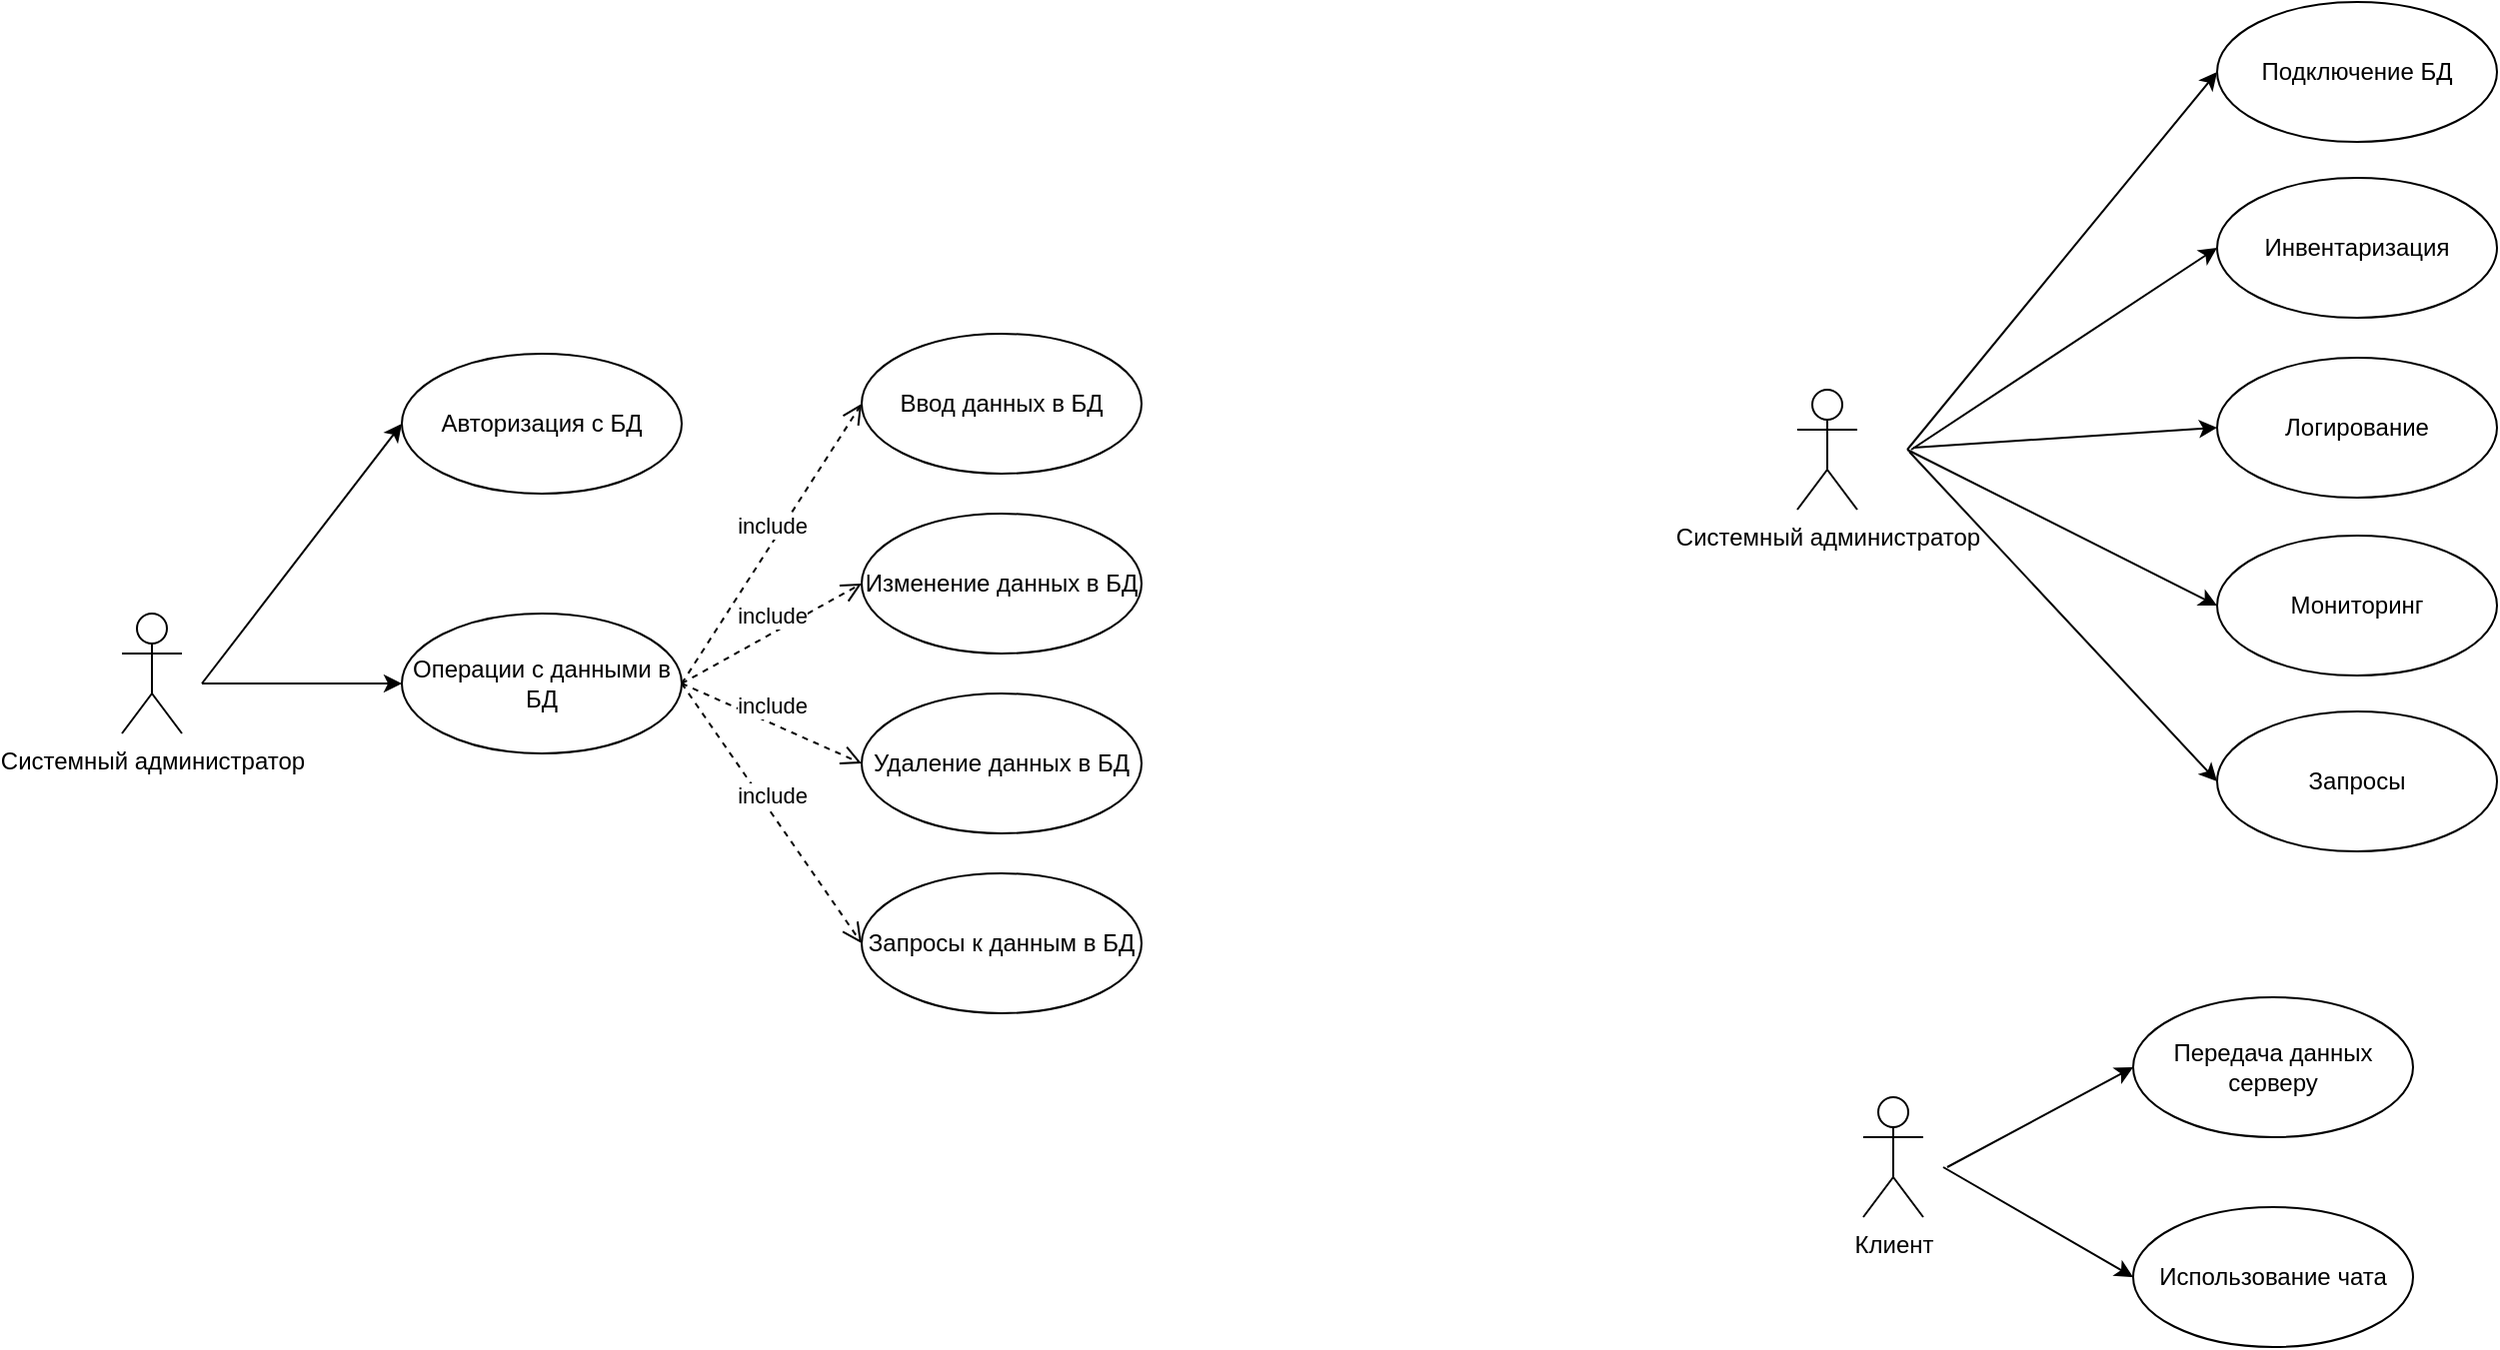 <mxfile version="13.1.14" type="github">
  <diagram id="RC0_b64wAdmyMu5P7v91" name="Page-1">
    <mxGraphModel dx="763" dy="946" grid="0" gridSize="10" guides="1" tooltips="1" connect="1" arrows="1" fold="1" page="0" pageScale="1" pageWidth="1100" pageHeight="850" math="0" shadow="0">
      <root>
        <mxCell id="0" />
        <mxCell id="1" parent="0" />
        <mxCell id="IA-KHhUkWGW9DsU5HXB7-1" value="Системный администратор" style="shape=umlActor;verticalLabelPosition=bottom;labelBackgroundColor=#ffffff;verticalAlign=top;html=1;" parent="1" vertex="1">
          <mxGeometry x="120" y="220" width="30" height="60" as="geometry" />
        </mxCell>
        <mxCell id="xqiQ21x0fGV3KOlMGPGb-1" value="Операции с данными в БД" style="ellipse;whiteSpace=wrap;html=1;" parent="1" vertex="1">
          <mxGeometry x="260" y="220" width="140" height="70" as="geometry" />
        </mxCell>
        <mxCell id="xqiQ21x0fGV3KOlMGPGb-2" value="Ввод данных в БД" style="ellipse;whiteSpace=wrap;html=1;" parent="1" vertex="1">
          <mxGeometry x="490" y="80" width="140" height="70" as="geometry" />
        </mxCell>
        <mxCell id="xqiQ21x0fGV3KOlMGPGb-3" value="Изменение данных в БД" style="ellipse;whiteSpace=wrap;html=1;" parent="1" vertex="1">
          <mxGeometry x="490" y="170" width="140" height="70" as="geometry" />
        </mxCell>
        <mxCell id="xqiQ21x0fGV3KOlMGPGb-4" value="Удаление данных в БД" style="ellipse;whiteSpace=wrap;html=1;" parent="1" vertex="1">
          <mxGeometry x="490" y="260" width="140" height="70" as="geometry" />
        </mxCell>
        <mxCell id="xqiQ21x0fGV3KOlMGPGb-5" value="Запросы к данным в БД" style="ellipse;whiteSpace=wrap;html=1;" parent="1" vertex="1">
          <mxGeometry x="490" y="350" width="140" height="70" as="geometry" />
        </mxCell>
        <mxCell id="xqiQ21x0fGV3KOlMGPGb-7" value="" style="endArrow=classic;html=1;entryX=0;entryY=0.5;entryDx=0;entryDy=0;" parent="1" target="xqiQ21x0fGV3KOlMGPGb-1" edge="1">
          <mxGeometry width="50" height="50" relative="1" as="geometry">
            <mxPoint x="160" y="255" as="sourcePoint" />
            <mxPoint x="230" y="110" as="targetPoint" />
          </mxGeometry>
        </mxCell>
        <mxCell id="xqiQ21x0fGV3KOlMGPGb-8" value="include" style="html=1;verticalAlign=bottom;endArrow=open;dashed=1;endSize=8;entryX=0;entryY=0.5;entryDx=0;entryDy=0;exitX=1;exitY=0.5;exitDx=0;exitDy=0;" parent="1" source="xqiQ21x0fGV3KOlMGPGb-1" target="xqiQ21x0fGV3KOlMGPGb-2" edge="1">
          <mxGeometry relative="1" as="geometry">
            <mxPoint x="290" y="180" as="sourcePoint" />
            <mxPoint x="390" y="120" as="targetPoint" />
          </mxGeometry>
        </mxCell>
        <mxCell id="xqiQ21x0fGV3KOlMGPGb-9" value="include" style="html=1;verticalAlign=bottom;endArrow=open;dashed=1;endSize=8;entryX=0;entryY=0.5;entryDx=0;entryDy=0;exitX=1;exitY=0.5;exitDx=0;exitDy=0;" parent="1" source="xqiQ21x0fGV3KOlMGPGb-1" target="xqiQ21x0fGV3KOlMGPGb-3" edge="1">
          <mxGeometry relative="1" as="geometry">
            <mxPoint x="430" y="265" as="sourcePoint" />
            <mxPoint x="500" y="125" as="targetPoint" />
          </mxGeometry>
        </mxCell>
        <mxCell id="xqiQ21x0fGV3KOlMGPGb-10" value="include" style="html=1;verticalAlign=bottom;endArrow=open;dashed=1;endSize=8;entryX=0;entryY=0.5;entryDx=0;entryDy=0;exitX=1;exitY=0.5;exitDx=0;exitDy=0;" parent="1" source="xqiQ21x0fGV3KOlMGPGb-1" target="xqiQ21x0fGV3KOlMGPGb-4" edge="1">
          <mxGeometry relative="1" as="geometry">
            <mxPoint x="460" y="260" as="sourcePoint" />
            <mxPoint x="510" y="135" as="targetPoint" />
          </mxGeometry>
        </mxCell>
        <mxCell id="xqiQ21x0fGV3KOlMGPGb-11" value="include" style="html=1;verticalAlign=bottom;endArrow=open;dashed=1;endSize=8;entryX=0;entryY=0.5;entryDx=0;entryDy=0;exitX=1;exitY=0.5;exitDx=0;exitDy=0;" parent="1" source="xqiQ21x0fGV3KOlMGPGb-1" target="xqiQ21x0fGV3KOlMGPGb-5" edge="1">
          <mxGeometry relative="1" as="geometry">
            <mxPoint x="420" y="300" as="sourcePoint" />
            <mxPoint x="520" y="145" as="targetPoint" />
          </mxGeometry>
        </mxCell>
        <mxCell id="xqiQ21x0fGV3KOlMGPGb-12" value="Авторизация с БД" style="ellipse;whiteSpace=wrap;html=1;" parent="1" vertex="1">
          <mxGeometry x="260" y="90" width="140" height="70" as="geometry" />
        </mxCell>
        <mxCell id="xqiQ21x0fGV3KOlMGPGb-13" value="" style="endArrow=classic;html=1;entryX=0;entryY=0.5;entryDx=0;entryDy=0;" parent="1" target="xqiQ21x0fGV3KOlMGPGb-12" edge="1">
          <mxGeometry width="50" height="50" relative="1" as="geometry">
            <mxPoint x="160" y="255" as="sourcePoint" />
            <mxPoint x="270" y="265" as="targetPoint" />
          </mxGeometry>
        </mxCell>
        <mxCell id="85FI1tHs7YjN2u3SJlDD-1" value="Клиент" style="shape=umlActor;verticalLabelPosition=bottom;labelBackgroundColor=#ffffff;verticalAlign=top;html=1;outlineConnect=0;" parent="1" vertex="1">
          <mxGeometry x="991" y="462" width="30" height="60" as="geometry" />
        </mxCell>
        <mxCell id="85FI1tHs7YjN2u3SJlDD-3" value="Использование чата" style="ellipse;whiteSpace=wrap;html=1;" parent="1" vertex="1">
          <mxGeometry x="1126" y="517" width="140" height="70" as="geometry" />
        </mxCell>
        <mxCell id="85FI1tHs7YjN2u3SJlDD-5" value="" style="endArrow=classic;html=1;entryX=0;entryY=0.5;entryDx=0;entryDy=0;" parent="1" target="85FI1tHs7YjN2u3SJlDD-3" edge="1">
          <mxGeometry width="50" height="50" relative="1" as="geometry">
            <mxPoint x="1031" y="497" as="sourcePoint" />
            <mxPoint x="1101" y="432" as="targetPoint" />
          </mxGeometry>
        </mxCell>
        <mxCell id="UM9hcY5EQKEuTIKxdmUp-1" value="Системный администратор" style="shape=umlActor;verticalLabelPosition=bottom;labelBackgroundColor=#ffffff;verticalAlign=top;html=1;" parent="1" vertex="1">
          <mxGeometry x="958" y="108" width="30" height="60" as="geometry" />
        </mxCell>
        <mxCell id="UM9hcY5EQKEuTIKxdmUp-2" value="Мониторинг" style="ellipse;whiteSpace=wrap;html=1;" parent="1" vertex="1">
          <mxGeometry x="1168" y="181" width="140" height="70" as="geometry" />
        </mxCell>
        <mxCell id="UM9hcY5EQKEuTIKxdmUp-3" value="" style="endArrow=classic;html=1;entryX=0;entryY=0.5;entryDx=0;entryDy=0;" parent="1" target="UM9hcY5EQKEuTIKxdmUp-2" edge="1">
          <mxGeometry width="50" height="50" relative="1" as="geometry">
            <mxPoint x="1013" y="138" as="sourcePoint" />
            <mxPoint x="1084" y="-6" as="targetPoint" />
          </mxGeometry>
        </mxCell>
        <mxCell id="UM9hcY5EQKEuTIKxdmUp-4" value="Инвентаризация" style="ellipse;whiteSpace=wrap;html=1;" parent="1" vertex="1">
          <mxGeometry x="1168" y="2" width="140" height="70" as="geometry" />
        </mxCell>
        <mxCell id="UM9hcY5EQKEuTIKxdmUp-5" value="" style="endArrow=classic;html=1;entryX=0;entryY=0.5;entryDx=0;entryDy=0;" parent="1" target="UM9hcY5EQKEuTIKxdmUp-4" edge="1">
          <mxGeometry width="50" height="50" relative="1" as="geometry">
            <mxPoint x="1015" y="138" as="sourcePoint" />
            <mxPoint x="1124" y="149" as="targetPoint" />
          </mxGeometry>
        </mxCell>
        <mxCell id="UM9hcY5EQKEuTIKxdmUp-6" value="Передача данных серверу" style="ellipse;whiteSpace=wrap;html=1;" parent="1" vertex="1">
          <mxGeometry x="1126" y="412" width="140" height="70" as="geometry" />
        </mxCell>
        <mxCell id="UM9hcY5EQKEuTIKxdmUp-7" value="" style="endArrow=classic;html=1;entryX=0;entryY=0.5;entryDx=0;entryDy=0;" parent="1" target="UM9hcY5EQKEuTIKxdmUp-6" edge="1">
          <mxGeometry width="50" height="50" relative="1" as="geometry">
            <mxPoint x="1033" y="497" as="sourcePoint" />
            <mxPoint x="1142" y="320" as="targetPoint" />
          </mxGeometry>
        </mxCell>
        <mxCell id="UM9hcY5EQKEuTIKxdmUp-11" value="Запросы" style="ellipse;whiteSpace=wrap;html=1;" parent="1" vertex="1">
          <mxGeometry x="1168" y="269" width="140" height="70" as="geometry" />
        </mxCell>
        <mxCell id="UM9hcY5EQKEuTIKxdmUp-12" value="" style="endArrow=classic;html=1;entryX=0;entryY=0.5;entryDx=0;entryDy=0;" parent="1" target="UM9hcY5EQKEuTIKxdmUp-11" edge="1">
          <mxGeometry width="50" height="50" relative="1" as="geometry">
            <mxPoint x="1014" y="139" as="sourcePoint" />
            <mxPoint x="1035" y="-62" as="targetPoint" />
          </mxGeometry>
        </mxCell>
        <mxCell id="UM9hcY5EQKEuTIKxdmUp-14" value="Подключение БД" style="ellipse;whiteSpace=wrap;html=1;" parent="1" vertex="1">
          <mxGeometry x="1168" y="-86" width="140" height="70" as="geometry" />
        </mxCell>
        <mxCell id="UM9hcY5EQKEuTIKxdmUp-15" value="" style="endArrow=classic;html=1;entryX=0;entryY=0.5;entryDx=0;entryDy=0;" parent="1" target="UM9hcY5EQKEuTIKxdmUp-14" edge="1">
          <mxGeometry width="50" height="50" relative="1" as="geometry">
            <mxPoint x="1013" y="138" as="sourcePoint" />
            <mxPoint x="1133" y="37" as="targetPoint" />
          </mxGeometry>
        </mxCell>
        <mxCell id="6McToOJdUwoFlGP611wf-1" value="Логирование" style="ellipse;whiteSpace=wrap;html=1;" vertex="1" parent="1">
          <mxGeometry x="1168" y="92" width="140" height="70" as="geometry" />
        </mxCell>
        <mxCell id="6McToOJdUwoFlGP611wf-3" value="" style="endArrow=classic;html=1;entryX=0;entryY=0.5;entryDx=0;entryDy=0;" edge="1" parent="1" target="6McToOJdUwoFlGP611wf-1">
          <mxGeometry width="50" height="50" relative="1" as="geometry">
            <mxPoint x="1016" y="137" as="sourcePoint" />
            <mxPoint x="1133" y="108" as="targetPoint" />
          </mxGeometry>
        </mxCell>
      </root>
    </mxGraphModel>
  </diagram>
</mxfile>
